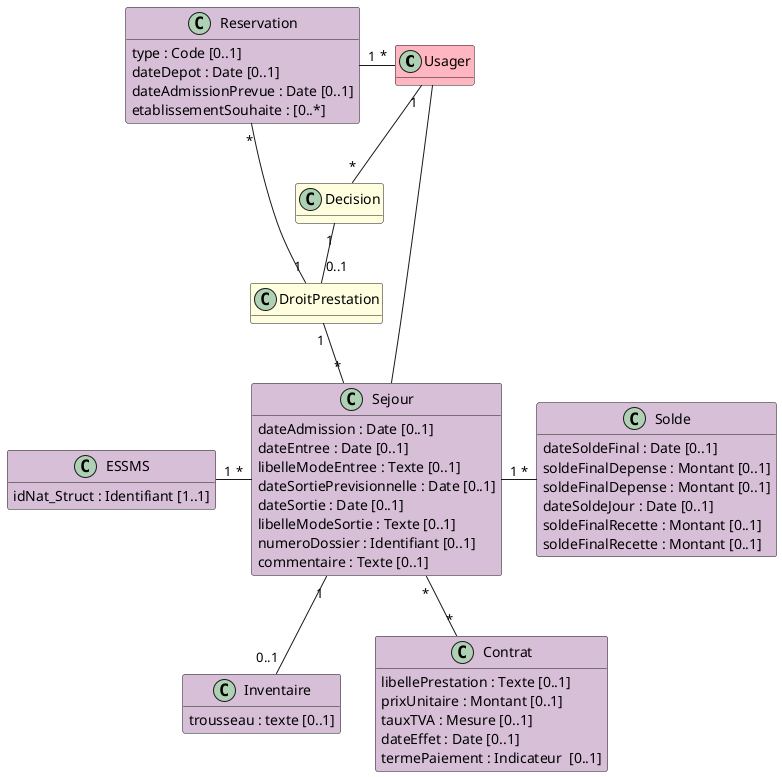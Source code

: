 @startuml

hide empty methods

class Usager #LightPink

class Decision #LightYellow

class DroitPrestation #LightYellow

class Reservation #Thistle {
    type : Code [0..1]
    dateDepot : Date [0..1]
    dateAdmissionPrevue : Date [0..1]
    etablissementSouhaite : [0..*]
}

class Sejour #Thistle {
    dateAdmission : Date [0..1]
    dateEntree : Date [0..1]
    libelleModeEntree : Texte [0..1]
    dateSortiePrevisionnelle : Date [0..1]
    dateSortie : Date [0..1]
    libelleModeSortie : Texte [0..1]
    numeroDossier : Identifiant [0..1]
    commentaire : Texte [0..1]
    
}

class ESSMS #Thistle {
    idNat_Struct : Identifiant [1..1]
}

class Inventaire #Thistle { 
    trousseau : texte [0..1]
}

class Solde #Thistle {
    dateSoldeFinal : Date [0..1]
    soldeFinalDepense : Montant [0..1]
    soldeFinalDepense : Montant [0..1]
    dateSoldeJour : Date [0..1]
    soldeFinalRecette : Montant [0..1]
    soldeFinalRecette : Montant [0..1]
}

class Contrat #Thistle {
    libellePrestation : Texte [0..1]
    prixUnitaire : Montant [0..1]
    tauxTVA : Mesure [0..1]
    dateEffet : Date [0..1]
    termePaiement : Indicateur  [0..1]
}

Usager "1" -- "*" Decision
Decision "1" -- "0..1" DroitPrestation
Reservation "*" - "1" DroitPrestation
Reservation "1" - "*" Usager
DroitPrestation "1" -- "*" Sejour
ESSMS "1" - "*" Sejour 
Sejour "1" -- "0..1" Inventaire
Sejour "1" - "*" Solde
Sejour "*" -- "*" Contrat
Usager - Sejour

@enduml